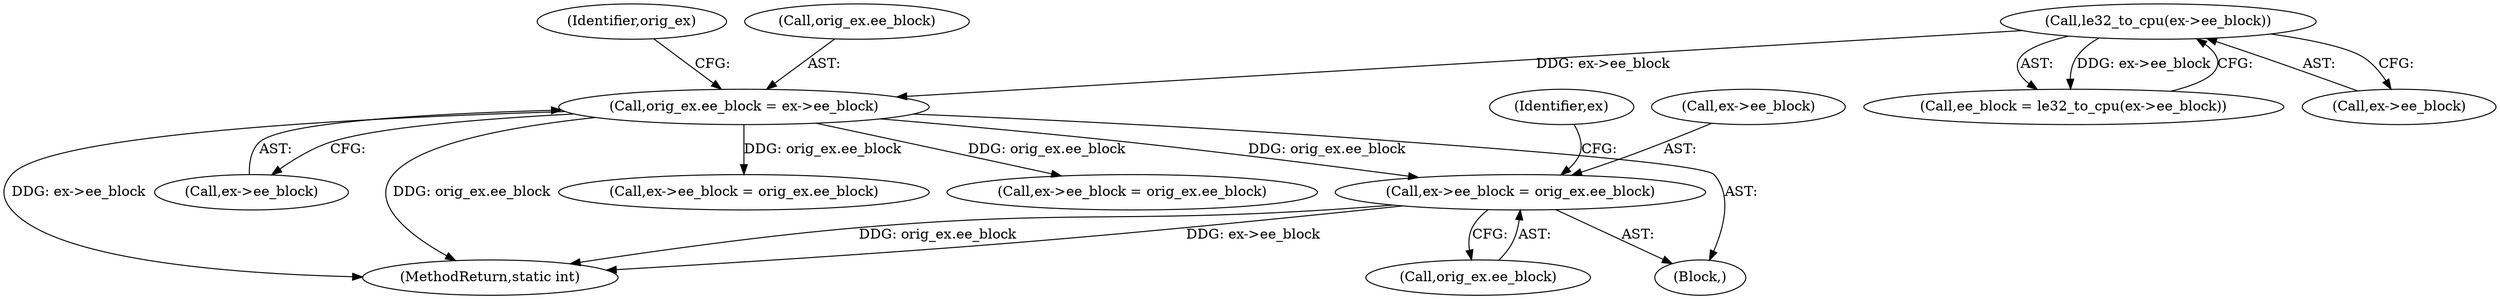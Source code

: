 digraph "0_linux_667eff35a1f56fa74ce98a0c7c29a40adc1ba4e3_0@pointer" {
"1000637" [label="(Call,ex->ee_block = orig_ex.ee_block)"];
"1000242" [label="(Call,orig_ex.ee_block = ex->ee_block)"];
"1000212" [label="(Call,le32_to_cpu(ex->ee_block))"];
"1000596" [label="(Call,ex->ee_block = orig_ex.ee_block)"];
"1000403" [label="(Call,ex->ee_block = orig_ex.ee_block)"];
"1000646" [label="(Identifier,ex)"];
"1000212" [label="(Call,le32_to_cpu(ex->ee_block))"];
"1000213" [label="(Call,ex->ee_block)"];
"1000638" [label="(Call,ex->ee_block)"];
"1000641" [label="(Call,orig_ex.ee_block)"];
"1000242" [label="(Call,orig_ex.ee_block = ex->ee_block)"];
"1000246" [label="(Call,ex->ee_block)"];
"1000251" [label="(Identifier,orig_ex)"];
"1000121" [label="(Block,)"];
"1000666" [label="(MethodReturn,static int)"];
"1000243" [label="(Call,orig_ex.ee_block)"];
"1000637" [label="(Call,ex->ee_block = orig_ex.ee_block)"];
"1000210" [label="(Call,ee_block = le32_to_cpu(ex->ee_block))"];
"1000637" -> "1000121"  [label="AST: "];
"1000637" -> "1000641"  [label="CFG: "];
"1000638" -> "1000637"  [label="AST: "];
"1000641" -> "1000637"  [label="AST: "];
"1000646" -> "1000637"  [label="CFG: "];
"1000637" -> "1000666"  [label="DDG: ex->ee_block"];
"1000637" -> "1000666"  [label="DDG: orig_ex.ee_block"];
"1000242" -> "1000637"  [label="DDG: orig_ex.ee_block"];
"1000242" -> "1000121"  [label="AST: "];
"1000242" -> "1000246"  [label="CFG: "];
"1000243" -> "1000242"  [label="AST: "];
"1000246" -> "1000242"  [label="AST: "];
"1000251" -> "1000242"  [label="CFG: "];
"1000242" -> "1000666"  [label="DDG: ex->ee_block"];
"1000242" -> "1000666"  [label="DDG: orig_ex.ee_block"];
"1000212" -> "1000242"  [label="DDG: ex->ee_block"];
"1000242" -> "1000403"  [label="DDG: orig_ex.ee_block"];
"1000242" -> "1000596"  [label="DDG: orig_ex.ee_block"];
"1000212" -> "1000210"  [label="AST: "];
"1000212" -> "1000213"  [label="CFG: "];
"1000213" -> "1000212"  [label="AST: "];
"1000210" -> "1000212"  [label="CFG: "];
"1000212" -> "1000210"  [label="DDG: ex->ee_block"];
}
